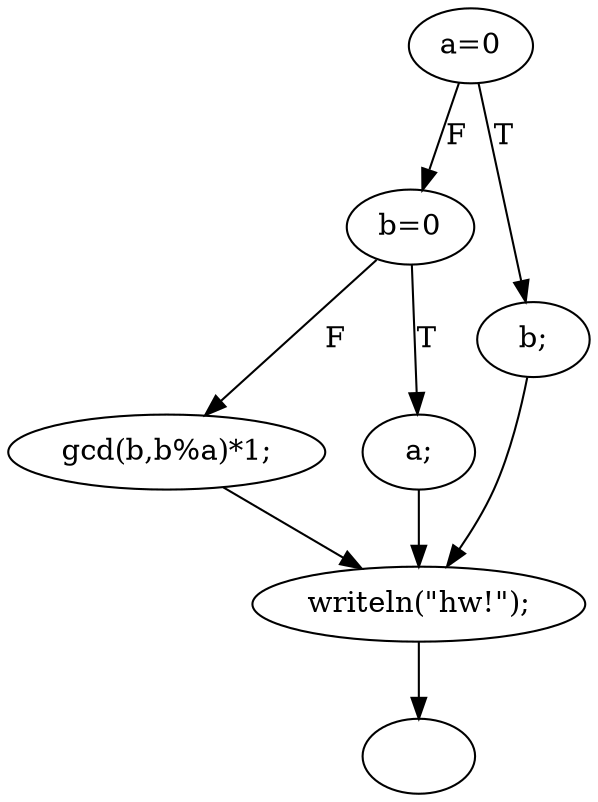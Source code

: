 digraph {
  0 [label="writeln(\"hw!\");"];
  1 [label="gcd(b,b%a)*1;"];
  2 [label=""];
  3 [label="b=0"];
  4 [label="a=0"];
  5 [label="a;"];
  6 [label="b;"];
  3 -> 5 [label="T"];
  5 -> 0 [label=""];
  0 -> 2 [label=""];
  3 -> 1 [label="F"];
  4 -> 3 [label="F"];
  6 -> 0 [label=""];
  1 -> 0 [label=""];
  4 -> 6 [label="T"];
}
